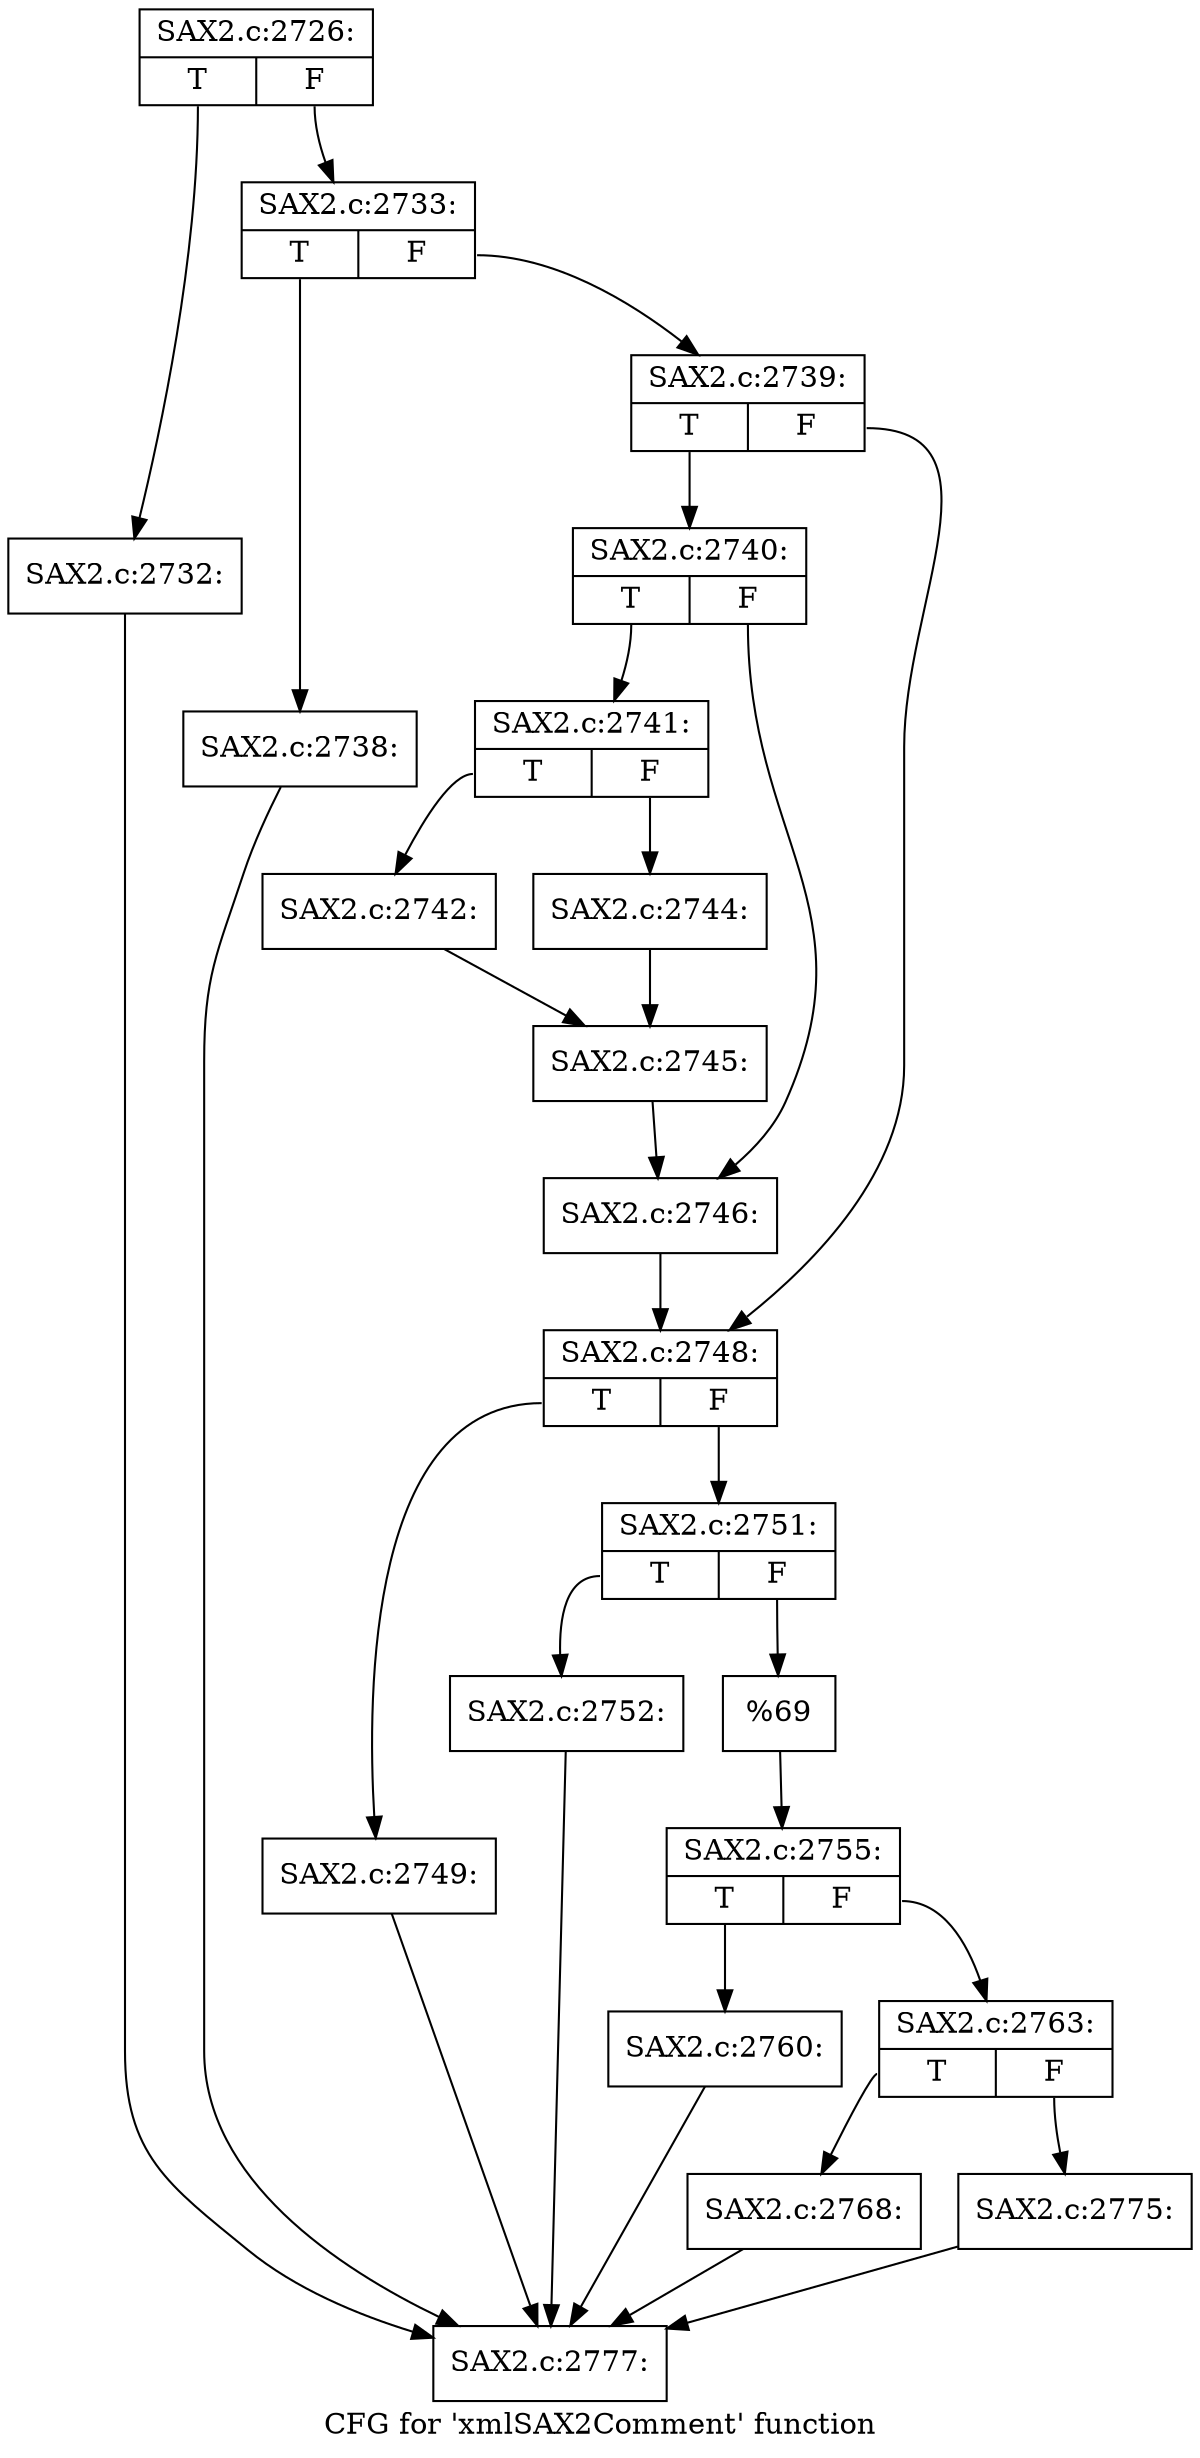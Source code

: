digraph "CFG for 'xmlSAX2Comment' function" {
	label="CFG for 'xmlSAX2Comment' function";

	Node0x428d7c0 [shape=record,label="{SAX2.c:2726:|{<s0>T|<s1>F}}"];
	Node0x428d7c0:s0 -> Node0x4297a90;
	Node0x428d7c0:s1 -> Node0x4297ae0;
	Node0x4297a90 [shape=record,label="{SAX2.c:2732:}"];
	Node0x4297a90 -> Node0x429c660;
	Node0x4297ae0 [shape=record,label="{SAX2.c:2733:|{<s0>T|<s1>F}}"];
	Node0x4297ae0:s0 -> Node0x4298930;
	Node0x4297ae0:s1 -> Node0x4298c60;
	Node0x4298930 [shape=record,label="{SAX2.c:2738:}"];
	Node0x4298930 -> Node0x429c660;
	Node0x4298c60 [shape=record,label="{SAX2.c:2739:|{<s0>T|<s1>F}}"];
	Node0x4298c60:s0 -> Node0x4299060;
	Node0x4298c60:s1 -> Node0x42990b0;
	Node0x4299060 [shape=record,label="{SAX2.c:2740:|{<s0>T|<s1>F}}"];
	Node0x4299060:s0 -> Node0x4299370;
	Node0x4299060:s1 -> Node0x42993c0;
	Node0x4299370 [shape=record,label="{SAX2.c:2741:|{<s0>T|<s1>F}}"];
	Node0x4299370:s0 -> Node0x4299800;
	Node0x4299370:s1 -> Node0x42998a0;
	Node0x4299800 [shape=record,label="{SAX2.c:2742:}"];
	Node0x4299800 -> Node0x4299850;
	Node0x42998a0 [shape=record,label="{SAX2.c:2744:}"];
	Node0x42998a0 -> Node0x4299850;
	Node0x4299850 [shape=record,label="{SAX2.c:2745:}"];
	Node0x4299850 -> Node0x42993c0;
	Node0x42993c0 [shape=record,label="{SAX2.c:2746:}"];
	Node0x42993c0 -> Node0x42990b0;
	Node0x42990b0 [shape=record,label="{SAX2.c:2748:|{<s0>T|<s1>F}}"];
	Node0x42990b0:s0 -> Node0x429a7f0;
	Node0x42990b0:s1 -> Node0x429a890;
	Node0x429a7f0 [shape=record,label="{SAX2.c:2749:}"];
	Node0x429a7f0 -> Node0x429c660;
	Node0x429a890 [shape=record,label="{SAX2.c:2751:|{<s0>T|<s1>F}}"];
	Node0x429a890:s0 -> Node0x429b2f0;
	Node0x429a890:s1 -> Node0x429b340;
	Node0x429b2f0 [shape=record,label="{SAX2.c:2752:}"];
	Node0x429b2f0 -> Node0x429c660;
	Node0x429b340 [shape=record,label="{%69}"];
	Node0x429b340 -> Node0x429a840;
	Node0x429a840 [shape=record,label="{SAX2.c:2755:|{<s0>T|<s1>F}}"];
	Node0x429a840:s0 -> Node0x429bde0;
	Node0x429a840:s1 -> Node0x429be30;
	Node0x429bde0 [shape=record,label="{SAX2.c:2760:}"];
	Node0x429bde0 -> Node0x429c660;
	Node0x429be30 [shape=record,label="{SAX2.c:2763:|{<s0>T|<s1>F}}"];
	Node0x429be30:s0 -> Node0x429c610;
	Node0x429be30:s1 -> Node0x429c6b0;
	Node0x429c610 [shape=record,label="{SAX2.c:2768:}"];
	Node0x429c610 -> Node0x429c660;
	Node0x429c6b0 [shape=record,label="{SAX2.c:2775:}"];
	Node0x429c6b0 -> Node0x429c660;
	Node0x429c660 [shape=record,label="{SAX2.c:2777:}"];
}
